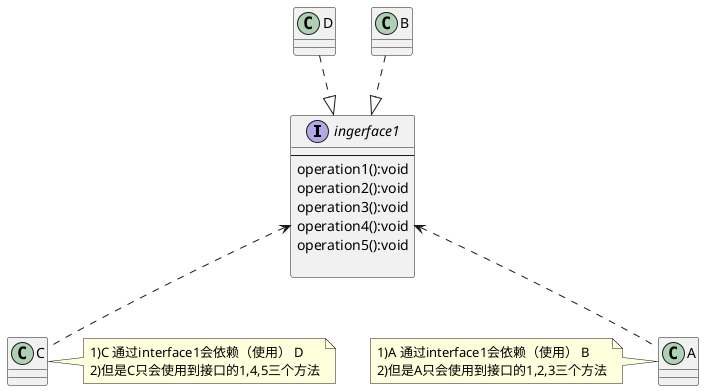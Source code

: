 @startuml

interface ingerface1{
--
     operation1():void
     operation2():void
     operation3():void
     operation4():void
     operation5():void

}
class B
class D
class A
class C

ingerface1 <|.up. B
ingerface1 <|.up. D

ingerface1 <.. A
ingerface1 <.. C

note left of A
1)A 通过interface1会依赖（使用） B
2)但是A只会使用到接口的1,2,3三个方法
end note

note right of C
1)C 通过interface1会依赖（使用） D
2)但是C只会使用到接口的1,4,5三个方法
end note
@enduml
